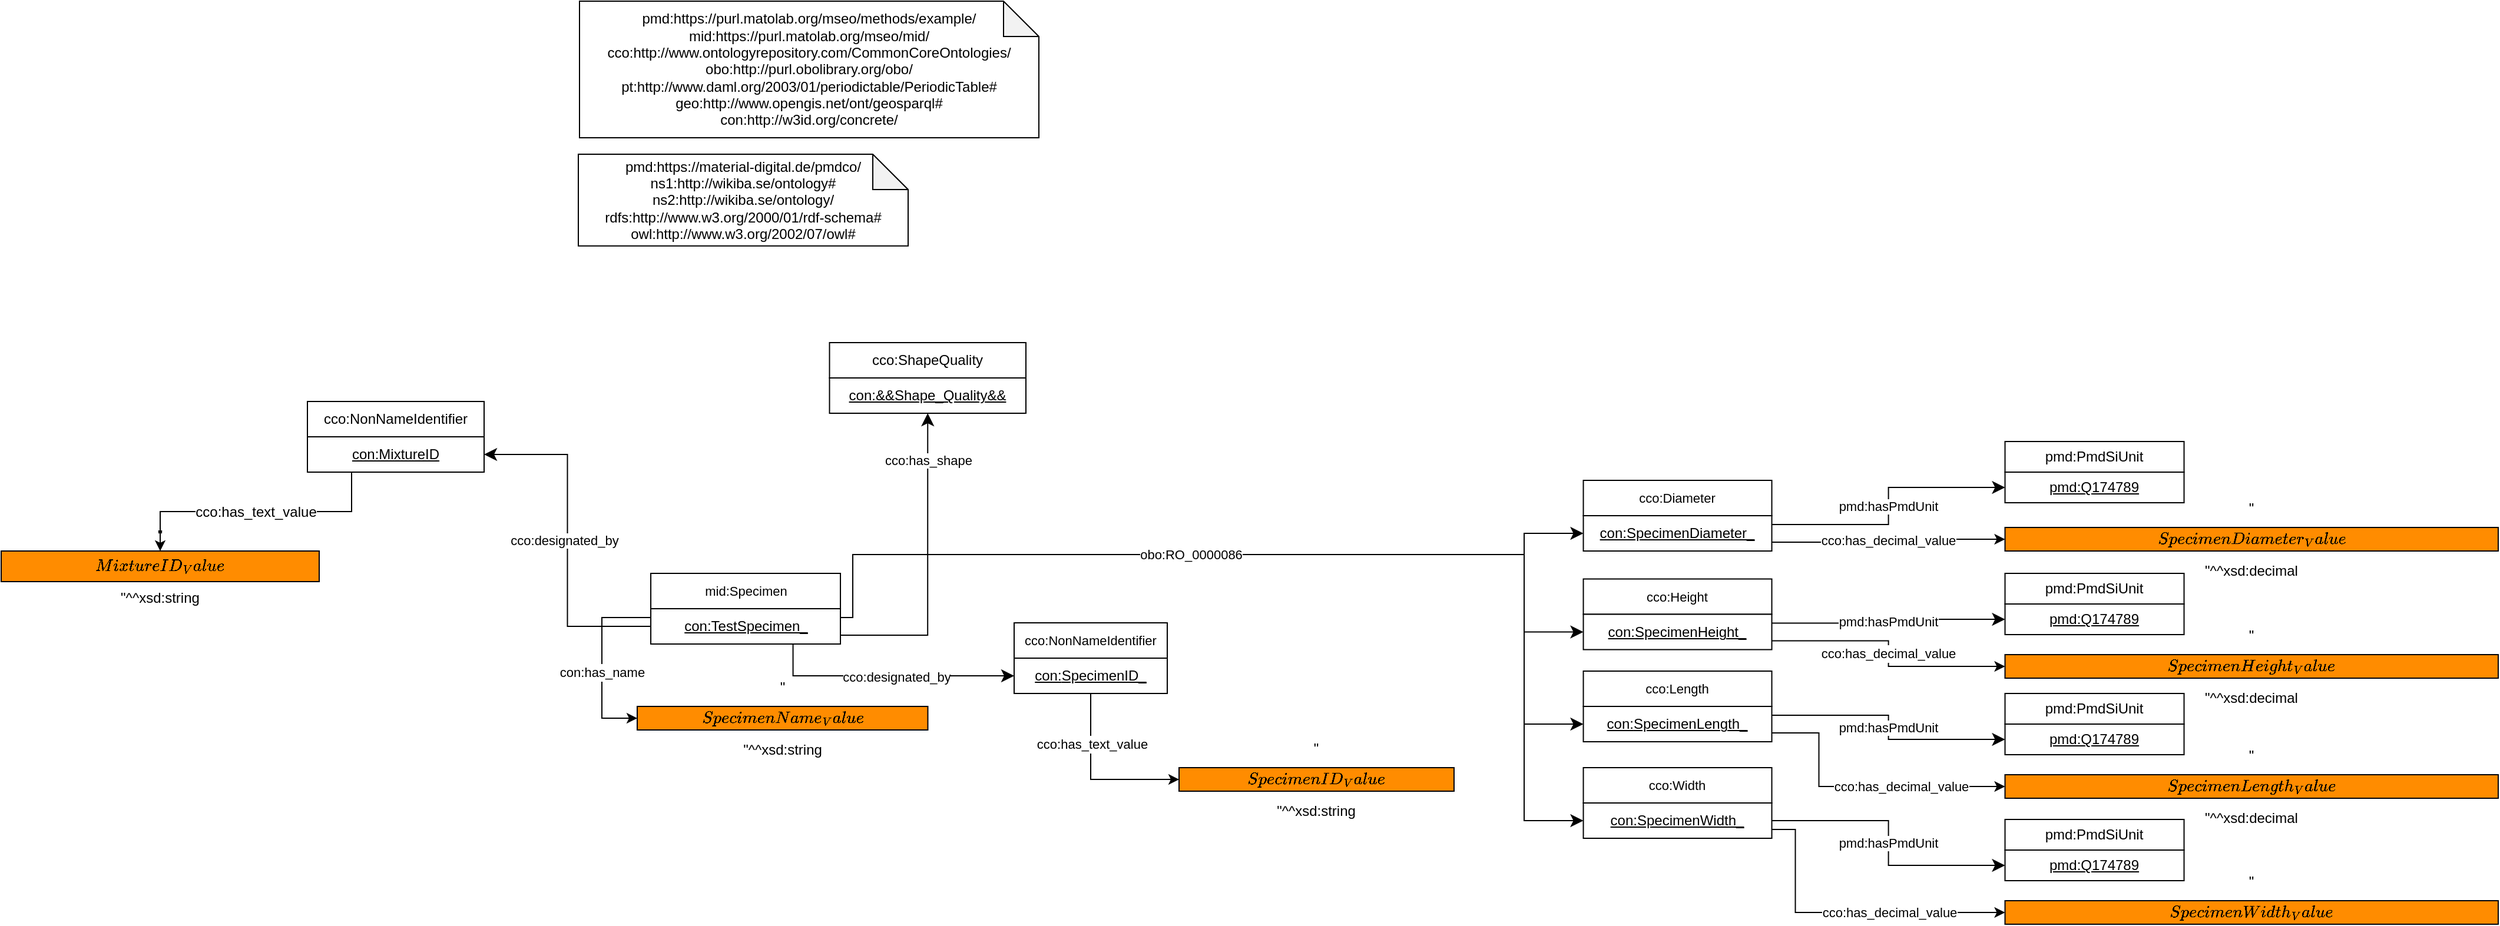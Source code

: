 <mxfile version="15.8.2" type="device"><diagram id="UXIPkQefFEDrWGH3IdC5" name="MiWoEx_neu"><mxGraphModel dx="4370" dy="3375" grid="1" gridSize="10" guides="1" tooltips="1" connect="1" arrows="1" fold="1" page="0" pageScale="1" pageWidth="827" pageHeight="1169" math="0" shadow="0"><root><mxCell id="97505-SNcamct329gDO7-0"/><mxCell id="97505-SNcamct329gDO7-1" parent="97505-SNcamct329gDO7-0"/><object label="mid:Specimen" Type="Class" IRI="https://purl.matolab.org/mseo/mid/Specimen" id="x3j8CUo5KJD_qU_yZJNR-10"><mxCell style="rounded=0;whiteSpace=wrap;html=1;snapToPoint=1;points=[[0.1,0],[0.2,0],[0.3,0],[0.4,0],[0.5,0],[0.6,0],[0.7,0],[0.8,0],[0.9,0],[0,0.1],[0,0.3],[0,0.5],[0,0.7],[0,0.9],[0.1,1],[0.2,1],[0.3,1],[0.4,1],[0.5,1],[0.6,1],[0.7,1],[0.8,1],[0.9,1],[1,0.1],[1,0.3],[1,0.5],[1,0.7],[1,0.9]];fontSize=11;fillColor=#FFFFFF;" parent="97505-SNcamct329gDO7-1" vertex="1"><mxGeometry x="-1398.48" y="-1444" width="161" height="30" as="geometry"/></mxCell></object><object label="&lt;u&gt;&lt;font style=&quot;font-size: 12px&quot;&gt;con:TestSpecimen_&lt;/font&gt;&lt;/u&gt;" Type="Individual" IRI="Null" id="x3j8CUo5KJD_qU_yZJNR-11"><mxCell style="rounded=0;whiteSpace=wrap;html=1;snapToPoint=1;fontSize=11;" parent="97505-SNcamct329gDO7-1" vertex="1"><mxGeometry x="-1398.48" y="-1414" width="161" height="30" as="geometry"/></mxCell></object><object label="cco:Diameter" Type="Class" IRI="http://www.ontologyrepository.com/CommonCoreOntologies/Diameter" id="XZ28hIrj03YIjqoyGXip-53"><mxCell style="rounded=0;whiteSpace=wrap;html=1;snapToPoint=1;points=[[0.1,0],[0.2,0],[0.3,0],[0.4,0],[0.5,0],[0.6,0],[0.7,0],[0.8,0],[0.9,0],[0,0.1],[0,0.3],[0,0.5],[0,0.7],[0,0.9],[0.1,1],[0.2,1],[0.3,1],[0.4,1],[0.5,1],[0.6,1],[0.7,1],[0.8,1],[0.9,1],[1,0.1],[1,0.3],[1,0.5],[1,0.7],[1,0.9]];fontSize=11;fillColor=#FFFFFF;" parent="97505-SNcamct329gDO7-1" vertex="1"><mxGeometry x="-606.74" y="-1523" width="160" height="30" as="geometry"/></mxCell></object><object label="&lt;u&gt;&lt;font style=&quot;font-size: 12px&quot;&gt;con:&lt;/font&gt;&lt;/u&gt;&lt;u&gt;&lt;font style=&quot;font-size: 12px&quot;&gt;SpecimenDiameter_&lt;/font&gt;&lt;/u&gt;" Type="Individual" IRI="Null" id="XZ28hIrj03YIjqoyGXip-54"><mxCell style="rounded=0;whiteSpace=wrap;html=1;snapToPoint=1;fontSize=11;" parent="97505-SNcamct329gDO7-1" vertex="1"><mxGeometry x="-606.74" y="-1493" width="160" height="30" as="geometry"/></mxCell></object><object label="cco:Height" Type="Class" IRI="http://www.ontologyrepository.com/CommonCoreOntologies/Height" id="XZ28hIrj03YIjqoyGXip-55"><mxCell style="rounded=0;whiteSpace=wrap;html=1;snapToPoint=1;points=[[0.1,0],[0.2,0],[0.3,0],[0.4,0],[0.5,0],[0.6,0],[0.7,0],[0.8,0],[0.9,0],[0,0.1],[0,0.3],[0,0.5],[0,0.7],[0,0.9],[0.1,1],[0.2,1],[0.3,1],[0.4,1],[0.5,1],[0.6,1],[0.7,1],[0.8,1],[0.9,1],[1,0.1],[1,0.3],[1,0.5],[1,0.7],[1,0.9]];fontSize=11;fillColor=#FFFFFF;" parent="97505-SNcamct329gDO7-1" vertex="1"><mxGeometry x="-606.74" y="-1439.25" width="160" height="30" as="geometry"/></mxCell></object><object label="&lt;u&gt;&lt;font style=&quot;font-size: 12px&quot;&gt;con:&lt;/font&gt;&lt;/u&gt;&lt;u&gt;&lt;font style=&quot;font-size: 12px&quot;&gt;SpecimenHeight_&lt;/font&gt;&lt;/u&gt;" Type="Individual" IRI="Null" id="XZ28hIrj03YIjqoyGXip-56"><mxCell style="rounded=0;whiteSpace=wrap;html=1;snapToPoint=1;fontSize=11;" parent="97505-SNcamct329gDO7-1" vertex="1"><mxGeometry x="-606.74" y="-1409.25" width="160" height="30" as="geometry"/></mxCell></object><object label="cco:Length" Type="Class" IRI="http://www.ontologyrepository.com/CommonCoreOntologies/Length" id="XZ28hIrj03YIjqoyGXip-57"><mxCell style="rounded=0;whiteSpace=wrap;html=1;snapToPoint=1;points=[[0.1,0],[0.2,0],[0.3,0],[0.4,0],[0.5,0],[0.6,0],[0.7,0],[0.8,0],[0.9,0],[0,0.1],[0,0.3],[0,0.5],[0,0.7],[0,0.9],[0.1,1],[0.2,1],[0.3,1],[0.4,1],[0.5,1],[0.6,1],[0.7,1],[0.8,1],[0.9,1],[1,0.1],[1,0.3],[1,0.5],[1,0.7],[1,0.9]];fontSize=11;fillColor=#FFFFFF;" parent="97505-SNcamct329gDO7-1" vertex="1"><mxGeometry x="-606.74" y="-1361" width="160" height="30" as="geometry"/></mxCell></object><object label="&lt;u&gt;&lt;font style=&quot;font-size: 12px&quot;&gt;con:&lt;/font&gt;&lt;/u&gt;&lt;u&gt;&lt;font style=&quot;font-size: 12px&quot;&gt;SpecimenLength_&lt;/font&gt;&lt;/u&gt;" Type="Individual" IRI="Null" id="XZ28hIrj03YIjqoyGXip-58"><mxCell style="rounded=0;whiteSpace=wrap;html=1;snapToPoint=1;fontSize=11;" parent="97505-SNcamct329gDO7-1" vertex="1"><mxGeometry x="-606.74" y="-1331" width="160" height="30" as="geometry"/></mxCell></object><object label="cco:Width" Type="Class" IRI="http://www.ontologyrepository.com/CommonCoreOntologies/Width" id="XZ28hIrj03YIjqoyGXip-61"><mxCell style="rounded=0;whiteSpace=wrap;html=1;snapToPoint=1;points=[[0.1,0],[0.2,0],[0.3,0],[0.4,0],[0.5,0],[0.6,0],[0.7,0],[0.8,0],[0.9,0],[0,0.1],[0,0.3],[0,0.5],[0,0.7],[0,0.9],[0.1,1],[0.2,1],[0.3,1],[0.4,1],[0.5,1],[0.6,1],[0.7,1],[0.8,1],[0.9,1],[1,0.1],[1,0.3],[1,0.5],[1,0.7],[1,0.9]];fontSize=11;fillColor=#FFFFFF;" parent="97505-SNcamct329gDO7-1" vertex="1"><mxGeometry x="-606.74" y="-1279" width="160" height="30" as="geometry"/></mxCell></object><object label="&lt;u&gt;&lt;font style=&quot;font-size: 12px&quot;&gt;con:&lt;/font&gt;&lt;/u&gt;&lt;u&gt;&lt;font style=&quot;font-size: 12px&quot;&gt;SpecimenWidth_&lt;/font&gt;&lt;/u&gt;" Type="Individual" IRI="Null" id="XZ28hIrj03YIjqoyGXip-62"><mxCell style="rounded=0;whiteSpace=wrap;html=1;snapToPoint=1;fontSize=11;" parent="97505-SNcamct329gDO7-1" vertex="1"><mxGeometry x="-606.74" y="-1249" width="160" height="30" as="geometry"/></mxCell></object><object label="&quot;$$SpecimenDiameter_Value$$&quot;^^xsd:decimal" Type="DataValue" IRI_DT="http://www.w3.org/2001/XMLSchema#decimal" id="XZ28hIrj03YIjqoyGXip-63"><mxCell style="rounded=0;whiteSpace=wrap;html=1;snapToPoint=1;shadow=0;glass=0;sketch=0;strokeColor=default;fontSize=12;fillColor=#FF8C00;" parent="97505-SNcamct329gDO7-1" vertex="1"><mxGeometry x="-248.74" y="-1483" width="418.74" height="20" as="geometry"/></mxCell></object><object label="&quot;$$SpecimenHeight_Value$$&quot;^^xsd:decimal" Type="DataValue" IRI_DT="http://www.w3.org/2001/XMLSchema#decimal" id="XZ28hIrj03YIjqoyGXip-64"><mxCell style="rounded=0;whiteSpace=wrap;html=1;snapToPoint=1;shadow=0;glass=0;sketch=0;strokeColor=default;fontSize=12;fillColor=#FF8C00;" parent="97505-SNcamct329gDO7-1" vertex="1"><mxGeometry x="-248.74" y="-1375" width="418.74" height="20" as="geometry"/></mxCell></object><object label="&lt;u&gt;pmd:Q174789&lt;/u&gt;" Type="Individual" IRI="https://material-digital.de/pmdco/Q174789" id="XZ28hIrj03YIjqoyGXip-65"><mxCell style="rounded=0;whiteSpace=wrap;html=1;fillColor=#FFFFFF;" parent="97505-SNcamct329gDO7-1" vertex="1"><mxGeometry x="-248.74" y="-1418" width="152" height="26" as="geometry"/></mxCell></object><object label="pmd:PmdSiUnit" Type="Class" IRI="https://material-digital.de/pmdco/PmdSiUnit" id="XZ28hIrj03YIjqoyGXip-66"><mxCell style="rounded=0;whiteSpace=wrap;html=1;fillColor=#FFFFFF;" parent="97505-SNcamct329gDO7-1" vertex="1"><mxGeometry x="-248.74" y="-1444" width="152" height="26" as="geometry"/></mxCell></object><object label="pmd:PmdSiUnit" Type="Class" IRI="https://material-digital.de/pmdco/PmdSiUnit" id="XZ28hIrj03YIjqoyGXip-67"><mxCell style="rounded=0;whiteSpace=wrap;html=1;fillColor=#FFFFFF;" parent="97505-SNcamct329gDO7-1" vertex="1"><mxGeometry x="-248.74" y="-1556" width="152" height="26" as="geometry"/></mxCell></object><object label="&lt;u&gt;pmd:Q174789&lt;/u&gt;" Type="Individual" IRI="https://material-digital.de/pmdco/Q174789" id="XZ28hIrj03YIjqoyGXip-68"><mxCell style="rounded=0;whiteSpace=wrap;html=1;fillColor=#FFFFFF;" parent="97505-SNcamct329gDO7-1" vertex="1"><mxGeometry x="-248.74" y="-1530" width="152" height="26" as="geometry"/></mxCell></object><object label="&quot;$$SpecimenLength_Value$$&quot;^^xsd:decimal" Type="DataValue" IRI_DT="http://www.w3.org/2001/XMLSchema#decimal" id="XZ28hIrj03YIjqoyGXip-69"><mxCell style="rounded=0;whiteSpace=wrap;html=1;snapToPoint=1;shadow=0;glass=0;sketch=0;strokeColor=default;fontSize=12;fillColor=#FF8C00;" parent="97505-SNcamct329gDO7-1" vertex="1"><mxGeometry x="-248.74" y="-1273" width="418.74" height="20" as="geometry"/></mxCell></object><object label="pmd:PmdSiUnit" Type="Class" IRI="https://material-digital.de/pmdco/PmdSiUnit" id="XZ28hIrj03YIjqoyGXip-70"><mxCell style="rounded=0;whiteSpace=wrap;html=1;fillColor=#FFFFFF;" parent="97505-SNcamct329gDO7-1" vertex="1"><mxGeometry x="-248.74" y="-1342" width="152" height="26" as="geometry"/></mxCell></object><object label="&lt;u&gt;pmd:Q174789&lt;/u&gt;" Type="Individual" IRI="https://material-digital.de/pmdco/Q174789" id="XZ28hIrj03YIjqoyGXip-71"><mxCell style="rounded=0;whiteSpace=wrap;html=1;fillColor=#FFFFFF;" parent="97505-SNcamct329gDO7-1" vertex="1"><mxGeometry x="-248.74" y="-1316" width="152" height="26" as="geometry"/></mxCell></object><object label="pmd:PmdSiUnit" Type="Class" IRI="https://material-digital.de/pmdco/PmdSiUnit" id="XZ28hIrj03YIjqoyGXip-75"><mxCell style="rounded=0;whiteSpace=wrap;html=1;fillColor=#FFFFFF;" parent="97505-SNcamct329gDO7-1" vertex="1"><mxGeometry x="-248.74" y="-1235" width="152" height="26" as="geometry"/></mxCell></object><object label="&lt;u&gt;pmd:Q174789&lt;/u&gt;" Type="Individual" IRI="https://material-digital.de/pmdco/Q174789" id="XZ28hIrj03YIjqoyGXip-76"><mxCell style="rounded=0;whiteSpace=wrap;html=1;fillColor=#FFFFFF;" parent="97505-SNcamct329gDO7-1" vertex="1"><mxGeometry x="-248.74" y="-1209" width="152" height="26" as="geometry"/></mxCell></object><object label="&quot;$$SpecimenWidth_Value$$&quot;^^xsd:decimal" Type="DataValue" IRI_DT="http://www.w3.org/2001/XMLSchema#decimal" id="XZ28hIrj03YIjqoyGXip-77"><mxCell style="rounded=0;whiteSpace=wrap;html=1;snapToPoint=1;shadow=0;glass=0;sketch=0;strokeColor=default;fontSize=12;fillColor=#FF8C00;" parent="97505-SNcamct329gDO7-1" vertex="1"><mxGeometry x="-248.74" y="-1166" width="418.74" height="20" as="geometry"/></mxCell></object><object label="&lt;font style=&quot;font-size: 11px&quot;&gt;cco:has_decimal_value&lt;/font&gt;" Type="DatatypeProperty" IRI="http://www.ontologyrepository.com/CommonCoreOntologies/has_decimal_value" id="XZ28hIrj03YIjqoyGXip-78"><mxCell style="edgeStyle=orthogonalEdgeStyle;rounded=0;orthogonalLoop=1;jettySize=auto;html=1;fontSize=12;entryX=0;entryY=0.5;entryDx=0;entryDy=0;exitX=1;exitY=0.75;exitDx=0;exitDy=0;fillColor=#FFFFFF;" parent="97505-SNcamct329gDO7-1" source="XZ28hIrj03YIjqoyGXip-56" target="XZ28hIrj03YIjqoyGXip-64" edge="1"><mxGeometry x="-2156.74" y="-578" as="geometry"><mxPoint x="-446.74" y="-1410.5" as="sourcePoint"/><mxPoint x="-326.74" y="-1462" as="targetPoint"/></mxGeometry></mxCell></object><object label="pmd:hasPmdUnit" Type="ObjectProperty" IRI="https://material-digital.de/pmdco/hasPmdUnit" id="XZ28hIrj03YIjqoyGXip-79"><mxCell style="endArrow=classic;html=1;exitX=1;exitY=0.25;exitDx=0;exitDy=0;entryX=0;entryY=0.5;entryDx=0;entryDy=0;endSize=8;arcSize=0;edgeStyle=orthogonalEdgeStyle;fillColor=#FFFFFF;" parent="97505-SNcamct329gDO7-1" source="XZ28hIrj03YIjqoyGXip-56" target="XZ28hIrj03YIjqoyGXip-65" edge="1"><mxGeometry x="-2156.74" y="-578" width="90" height="26" as="geometry"><mxPoint x="-446.74" y="-1425.5" as="sourcePoint"/><mxPoint x="-326.74" y="-1493" as="targetPoint"/></mxGeometry></mxCell></object><object label="&lt;font style=&quot;font-size: 11px&quot;&gt;cco:has_decimal_value&lt;/font&gt;" Type="DatatypeProperty" IRI="http://www.ontologyrepository.com/CommonCoreOntologies/has_decimal_value" id="XZ28hIrj03YIjqoyGXip-80"><mxCell style="edgeStyle=orthogonalEdgeStyle;rounded=0;orthogonalLoop=1;jettySize=auto;html=1;fontSize=12;entryX=0;entryY=0.5;entryDx=0;entryDy=0;exitX=1;exitY=0.75;exitDx=0;exitDy=0;fillColor=#FFFFFF;" parent="97505-SNcamct329gDO7-1" source="XZ28hIrj03YIjqoyGXip-54" target="XZ28hIrj03YIjqoyGXip-63" edge="1"><mxGeometry x="-2156.74" y="-578" as="geometry"><mxPoint x="-446.74" y="-1481.5" as="sourcePoint"/><mxPoint x="-326.74" y="-1552" as="targetPoint"/></mxGeometry></mxCell></object><object label="pmd:hasPmdUnit" Type="ObjectProperty" IRI="https://material-digital.de/pmdco/hasPmdUnit" id="XZ28hIrj03YIjqoyGXip-81"><mxCell style="endArrow=classic;html=1;exitX=1;exitY=0.25;exitDx=0;exitDy=0;entryX=0;entryY=0.5;entryDx=0;entryDy=0;endSize=8;arcSize=0;edgeStyle=orthogonalEdgeStyle;fillColor=#FFFFFF;" parent="97505-SNcamct329gDO7-1" source="XZ28hIrj03YIjqoyGXip-54" target="XZ28hIrj03YIjqoyGXip-68" edge="1"><mxGeometry x="-2156.74" y="-578" width="90" height="26" as="geometry"><mxPoint x="-446.74" y="-1496.5" as="sourcePoint"/><mxPoint x="-326.74" y="-1583" as="targetPoint"/></mxGeometry></mxCell></object><object label="pmd:hasPmdUnit" Type="ObjectProperty" IRI="https://material-digital.de/pmdco/hasPmdUnit" id="XZ28hIrj03YIjqoyGXip-82"><mxCell style="endArrow=classic;html=1;exitX=1;exitY=0.25;exitDx=0;exitDy=0;entryX=0;entryY=0.5;entryDx=0;entryDy=0;endSize=8;arcSize=0;edgeStyle=orthogonalEdgeStyle;fillColor=#FFFFFF;" parent="97505-SNcamct329gDO7-1" source="XZ28hIrj03YIjqoyGXip-58" target="XZ28hIrj03YIjqoyGXip-71" edge="1"><mxGeometry x="-2156.74" y="-578" width="90" height="26" as="geometry"><mxPoint x="-446.74" y="-1356.5" as="sourcePoint"/><mxPoint x="-326.74" y="-1406" as="targetPoint"/></mxGeometry></mxCell></object><object label="&lt;font style=&quot;font-size: 11px&quot;&gt;cco:has_decimal_value&lt;/font&gt;" Type="DatatypeProperty" IRI="http://www.ontologyrepository.com/CommonCoreOntologies/has_decimal_value" id="XZ28hIrj03YIjqoyGXip-83"><mxCell style="edgeStyle=orthogonalEdgeStyle;rounded=0;orthogonalLoop=1;jettySize=auto;html=1;fontSize=12;exitX=1;exitY=0.75;exitDx=0;exitDy=0;entryX=0;entryY=0.5;entryDx=0;entryDy=0;fillColor=#FFFFFF;" parent="97505-SNcamct329gDO7-1" source="XZ28hIrj03YIjqoyGXip-58" target="XZ28hIrj03YIjqoyGXip-69" edge="1"><mxGeometry x="-2156.74" y="-578" as="geometry"><mxPoint x="-446.74" y="-1341.5" as="sourcePoint"/><mxPoint x="-336.74" y="-1375" as="targetPoint"/><mxPoint x="11" y="23" as="offset"/><Array as="points"><mxPoint x="-406.74" y="-1308"/><mxPoint x="-406.74" y="-1263"/></Array></mxGeometry></mxCell></object><object label="pmd:hasPmdUnit" Type="ObjectProperty" IRI="https://material-digital.de/pmdco/hasPmdUnit" id="XZ28hIrj03YIjqoyGXip-86"><mxCell style="endArrow=classic;html=1;exitX=1;exitY=0.5;exitDx=0;exitDy=0;entryX=0;entryY=0.5;entryDx=0;entryDy=0;endSize=8;arcSize=0;edgeStyle=orthogonalEdgeStyle;fillColor=#FFFFFF;" parent="97505-SNcamct329gDO7-1" source="XZ28hIrj03YIjqoyGXip-62" target="XZ28hIrj03YIjqoyGXip-76" edge="1"><mxGeometry x="-2156.74" y="-578" width="90" height="26" as="geometry"><mxPoint x="-446.74" y="-1215.5" as="sourcePoint"/><mxPoint x="-326.74" y="-1226" as="targetPoint"/></mxGeometry></mxCell></object><object label="&lt;font style=&quot;font-size: 11px&quot;&gt;cco:has_decimal_value&lt;/font&gt;" Type="DatatypeProperty" IRI="http://www.ontologyrepository.com/CommonCoreOntologies/has_decimal_value" id="XZ28hIrj03YIjqoyGXip-87"><mxCell style="edgeStyle=orthogonalEdgeStyle;rounded=0;orthogonalLoop=1;jettySize=auto;html=1;fontSize=12;entryX=0;entryY=0.5;entryDx=0;entryDy=0;exitX=1;exitY=0.75;exitDx=0;exitDy=0;fillColor=#FFFFFF;" parent="97505-SNcamct329gDO7-1" source="XZ28hIrj03YIjqoyGXip-62" target="XZ28hIrj03YIjqoyGXip-77" edge="1"><mxGeometry x="-2156.74" y="-578" as="geometry"><mxPoint x="-446.74" y="-1200.5" as="sourcePoint"/><mxPoint x="-326.74" y="-1195" as="targetPoint"/><Array as="points"><mxPoint x="-426.74" y="-1226"/><mxPoint x="-426.74" y="-1156"/></Array><mxPoint x="1" y="35" as="offset"/></mxGeometry></mxCell></object><object label="cco:NonNameIdentifier" Type="Class" IRI="http://www.ontologyrepository.com/CommonCoreOntologies/NonNameIdentifier" id="YiSI-3_hxDZqlvMmnj0z-49"><mxCell style="rounded=0;whiteSpace=wrap;html=1;snapToPoint=1;points=[[0.1,0],[0.2,0],[0.3,0],[0.4,0],[0.5,0],[0.6,0],[0.7,0],[0.8,0],[0.9,0],[0,0.1],[0,0.3],[0,0.5],[0,0.7],[0,0.9],[0.1,1],[0.2,1],[0.3,1],[0.4,1],[0.5,1],[0.6,1],[0.7,1],[0.8,1],[0.9,1],[1,0.1],[1,0.3],[1,0.5],[1,0.7],[1,0.9]];fontSize=11;fillColor=#FFFFFF;" parent="97505-SNcamct329gDO7-1" vertex="1"><mxGeometry x="-1090" y="-1402" width="130" height="30" as="geometry"/></mxCell></object><object label="&lt;u style=&quot;font-size: 12px&quot;&gt;con:&lt;/u&gt;&lt;u&gt;&lt;font style=&quot;font-size: 12px&quot;&gt;SpecimenID_&lt;/font&gt;&lt;/u&gt;" Type="Individual" IRI="Null" id="YiSI-3_hxDZqlvMmnj0z-50"><mxCell style="rounded=0;whiteSpace=wrap;html=1;snapToPoint=1;fontSize=11;" parent="97505-SNcamct329gDO7-1" vertex="1"><mxGeometry x="-1090" y="-1372" width="130" height="30" as="geometry"/></mxCell></object><object label="cco:designated_by" Type="ObjectProperty" IRI="http://www.ontologyrepository.com/CommonCoreOntologies/designated_by" id="YiSI-3_hxDZqlvMmnj0z-51"><mxCell style="endArrow=classic;html=1;endSize=8;arcSize=0;edgeStyle=orthogonalEdgeStyle;entryX=0;entryY=0.5;entryDx=0;entryDy=0;fillColor=#FFFFFF;exitX=0.75;exitY=1;exitDx=0;exitDy=0;" parent="97505-SNcamct329gDO7-1" source="x3j8CUo5KJD_qU_yZJNR-11" target="YiSI-3_hxDZqlvMmnj0z-50" edge="1"><mxGeometry width="90" height="26" as="geometry"><mxPoint x="-1176.74" y="-1505" as="sourcePoint"/><mxPoint x="-2404.74" y="1921" as="targetPoint"/><mxPoint x="-6" y="14" as="offset"/></mxGeometry></mxCell></object><object label="&quot;$$SpecimenID_Value$$&quot;^^xsd:string" Type="DataValue" IRI_DT="http://www.w3.org/2001/XMLSchema#string" id="YiSI-3_hxDZqlvMmnj0z-52"><mxCell style="rounded=0;whiteSpace=wrap;html=1;snapToPoint=1;shadow=0;glass=0;sketch=0;strokeColor=default;fontSize=12;fillColor=#FF8C00;" parent="97505-SNcamct329gDO7-1" vertex="1"><mxGeometry x="-950" y="-1279" width="233.48" height="20" as="geometry"/></mxCell></object><object label="&lt;font style=&quot;font-size: 11px&quot;&gt;cco:has_text_value&lt;/font&gt;" Type="DatatypeProperty" IRI="http://www.ontologyrepository.com/CommonCoreOntologies/has_text_value" id="YiSI-3_hxDZqlvMmnj0z-53"><mxCell style="edgeStyle=orthogonalEdgeStyle;rounded=0;orthogonalLoop=1;jettySize=auto;html=1;fontSize=12;entryX=0;entryY=0.5;entryDx=0;entryDy=0;exitX=0.5;exitY=1;exitDx=0;exitDy=0;fillColor=#FFFFFF;" parent="97505-SNcamct329gDO7-1" source="YiSI-3_hxDZqlvMmnj0z-50" target="YiSI-3_hxDZqlvMmnj0z-52" edge="1"><mxGeometry as="geometry"><mxPoint x="-973.77" y="-1422.75" as="sourcePoint"/><mxPoint x="-1376.27" y="-78.75" as="targetPoint"/><mxPoint x="-37" y="6" as="offset"/></mxGeometry></mxCell></object><object label="pmd:https://material-digital.de/pmdco/&lt;br/&gt;ns1:http://wikiba.se/ontology#&lt;br/&gt;ns2:http://wikiba.se/ontology/&lt;br/&gt;rdfs:http://www.w3.org/2000/01/rdf-schema#&lt;br/&gt;owl:http://www.w3.org/2002/07/owl#&lt;br/&gt;" Type="Namespace" id="ruoCuIgoFp16ZF_0LyHv-2"><mxCell style="shape=note;whiteSpace=wrap;html=1;backgroundOutline=1;darkOpacity=0.05;" parent="97505-SNcamct329gDO7-1" vertex="1"><mxGeometry x="-1460" y="-1800" width="280" height="77.93" as="geometry"/></mxCell></object><object label="pmd:https://purl.matolab.org/mseo/methods/example/&lt;br&gt;mid:https://purl.matolab.org/mseo/mid/&lt;br&gt;cco:http://www.ontologyrepository.com/CommonCoreOntologies/&lt;br&gt;obo:http://purl.obolibrary.org/obo/&lt;br&gt;pt:http://www.daml.org/2003/01/periodictable/PeriodicTable#&lt;br&gt;geo:http://www.opengis.net/ont/geosparql#&lt;br&gt;con:&lt;span style=&quot;text-align: left&quot;&gt;http://w3id.org/concrete/&lt;/span&gt;" Type="Namespace" id="ruoCuIgoFp16ZF_0LyHv-3"><mxCell style="shape=note;whiteSpace=wrap;html=1;backgroundOutline=1;darkOpacity=0.05;" parent="97505-SNcamct329gDO7-1" vertex="1"><mxGeometry x="-1459" y="-1930" width="390" height="116" as="geometry"/></mxCell></object><object label="obo:RO_0000086" Type="ObjectProperty" IRI="http://purl.obolibrary.org/obo/RO_0000086" id="bk2kTeLw0D9dxrtDLXrW-20"><mxCell style="endArrow=classic;html=1;exitX=1;exitY=0.25;exitDx=0;exitDy=0;endSize=8;arcSize=0;edgeStyle=orthogonalEdgeStyle;entryX=0;entryY=0.5;entryDx=0;entryDy=0;" parent="97505-SNcamct329gDO7-1" source="x3j8CUo5KJD_qU_yZJNR-11" target="XZ28hIrj03YIjqoyGXip-54" edge="1"><mxGeometry width="90" height="26" as="geometry"><mxPoint x="-1048.267" y="-1583.92" as="sourcePoint"/><mxPoint x="-696.74" y="-1618" as="targetPoint"/><Array as="points"><mxPoint x="-1227" y="-1406"/><mxPoint x="-1227" y="-1460"/><mxPoint x="-657" y="-1460"/><mxPoint x="-657" y="-1478"/></Array><mxPoint x="-18" y="-18" as="offset"/></mxGeometry></mxCell></object><object label="obo:RO_0000086" Type="ObjectProperty" IRI="http://purl.obolibrary.org/obo/RO_0000086" id="bk2kTeLw0D9dxrtDLXrW-21"><mxCell style="endArrow=classic;html=1;exitX=1;exitY=0.25;exitDx=0;exitDy=0;entryX=0;entryY=0.5;entryDx=0;entryDy=0;endSize=8;arcSize=0;edgeStyle=orthogonalEdgeStyle;" parent="97505-SNcamct329gDO7-1" source="x3j8CUo5KJD_qU_yZJNR-11" target="XZ28hIrj03YIjqoyGXip-56" edge="1"><mxGeometry width="90" height="26" as="geometry"><mxPoint x="-1227.48" y="-1396.5" as="sourcePoint"/><mxPoint x="-596.74" y="-1573.5" as="targetPoint"/><Array as="points"><mxPoint x="-1227" y="-1406"/><mxPoint x="-1227" y="-1460"/><mxPoint x="-657" y="-1460"/><mxPoint x="-657" y="-1394"/></Array><mxPoint x="-18" y="-60" as="offset"/></mxGeometry></mxCell></object><object label="obo:RO_0000086" Type="ObjectProperty" IRI="http://purl.obolibrary.org/obo/RO_0000086" id="bk2kTeLw0D9dxrtDLXrW-22"><mxCell style="endArrow=classic;html=1;exitX=1;exitY=0.25;exitDx=0;exitDy=0;entryX=0;entryY=0.5;entryDx=0;entryDy=0;endSize=8;arcSize=0;edgeStyle=orthogonalEdgeStyle;" parent="97505-SNcamct329gDO7-1" source="x3j8CUo5KJD_qU_yZJNR-11" target="XZ28hIrj03YIjqoyGXip-58" edge="1"><mxGeometry width="90" height="26" as="geometry"><mxPoint x="-1227.48" y="-1396.5" as="sourcePoint"/><mxPoint x="-596.74" y="-1502.5" as="targetPoint"/><Array as="points"><mxPoint x="-1227" y="-1406"/><mxPoint x="-1227" y="-1460"/><mxPoint x="-657" y="-1460"/><mxPoint x="-657" y="-1316"/></Array><mxPoint x="-18" y="-99" as="offset"/></mxGeometry></mxCell></object><object label="obo:RO_0000086" Type="ObjectProperty" IRI="http://purl.obolibrary.org/obo/RO_0000086" id="bk2kTeLw0D9dxrtDLXrW-23"><mxCell style="endArrow=classic;html=1;exitX=1;exitY=0.25;exitDx=0;exitDy=0;entryX=0;entryY=0.5;entryDx=0;entryDy=0;endSize=8;arcSize=0;edgeStyle=orthogonalEdgeStyle;" parent="97505-SNcamct329gDO7-1" source="x3j8CUo5KJD_qU_yZJNR-11" target="XZ28hIrj03YIjqoyGXip-62" edge="1"><mxGeometry width="90" height="26" as="geometry"><mxPoint x="-1227.48" y="-1396.5" as="sourcePoint"/><mxPoint x="-596.74" y="-1433.5" as="targetPoint"/><Array as="points"><mxPoint x="-1227" y="-1406"/><mxPoint x="-1227" y="-1460"/><mxPoint x="-657" y="-1460"/><mxPoint x="-657" y="-1234"/></Array><mxPoint x="-18" y="-140" as="offset"/></mxGeometry></mxCell></object><object label="&lt;font style=&quot;font-size: 11px&quot;&gt;con:has_name&lt;/font&gt;" Type="DatatypeProperty" IRI="http://www.ontologyrepository.com/CommonCoreOntologies/has_text_value" id="5ub4DBaPAbviy1-sRNZa-0"><mxCell style="edgeStyle=orthogonalEdgeStyle;rounded=0;orthogonalLoop=1;jettySize=auto;html=1;fontSize=12;entryX=0;entryY=0.5;entryDx=0;entryDy=0;exitX=0;exitY=0.25;exitDx=0;exitDy=0;fillColor=#FFFFFF;" parent="97505-SNcamct329gDO7-1" source="x3j8CUo5KJD_qU_yZJNR-11" target="5ub4DBaPAbviy1-sRNZa-1" edge="1"><mxGeometry as="geometry"><mxPoint x="-1420.0" y="-1528.75" as="sourcePoint"/><mxPoint x="-1300.47" y="-1487.25" as="targetPoint"/><mxPoint x="-36" y="4" as="offset"/><Array as="points"><mxPoint x="-1440" y="-1406"/><mxPoint x="-1440" y="-1321"/></Array></mxGeometry></mxCell></object><object label="&quot;$$SpecimenName_Value$$&quot;^^xsd:string" Type="DataValue" IRI_DT="http://www.w3.org/2001/XMLSchema#string" id="5ub4DBaPAbviy1-sRNZa-1"><mxCell style="rounded=0;whiteSpace=wrap;html=1;snapToPoint=1;shadow=0;glass=0;sketch=0;strokeColor=default;fontSize=12;fillColor=#FF8C00;" parent="97505-SNcamct329gDO7-1" vertex="1"><mxGeometry x="-1410" y="-1331" width="246.74" height="20" as="geometry"/></mxCell></object><object label="cco:has_shape" Type="ObjectProperty" IRI="http://www.ontologyrepository.com/CommonCoreOntologies/designated_by" id="NSReYvH9kyoVnUC5IxK8-0"><mxCell style="endArrow=classic;html=1;endSize=8;arcSize=0;edgeStyle=orthogonalEdgeStyle;fillColor=#FFFFFF;exitX=1;exitY=0.75;exitDx=0;exitDy=0;entryX=0.5;entryY=1;entryDx=0;entryDy=0;" parent="97505-SNcamct329gDO7-1" source="x3j8CUo5KJD_qU_yZJNR-11" edge="1" target="t23TPOSmphIJ_DLjvFOq-2"><mxGeometry width="90" height="26" as="geometry"><mxPoint x="-1290" y="-1547" as="sourcePoint"/><mxPoint x="-1210" y="-1550" as="targetPoint"/><mxPoint x="37" y="-54" as="offset"/></mxGeometry></mxCell></object><object label="cco:ShapeQuality" Type="Class" IRI="http://www.ontologyrepository.com/CommonCoreOntologies/ShapeQuality" id="t23TPOSmphIJ_DLjvFOq-1"><mxCell style="rounded=0;whiteSpace=wrap;html=1;snapToPoint=1;points=[[0.1,0],[0.2,0],[0.3,0],[0.4,0],[0.5,0],[0.6,0],[0.7,0],[0.8,0],[0.9,0],[0,0.1],[0,0.3],[0,0.5],[0,0.7],[0,0.9],[0.1,1],[0.2,1],[0.3,1],[0.4,1],[0.5,1],[0.6,1],[0.7,1],[0.8,1],[0.9,1],[1,0.1],[1,0.3],[1,0.5],[1,0.7],[1,0.9]];fillColor=#FFFFFF;" vertex="1" parent="97505-SNcamct329gDO7-1"><mxGeometry x="-1246.74" y="-1640" width="166.74" height="30" as="geometry"/></mxCell></object><object label="&lt;u&gt;con:&amp;amp;&amp;amp;Shape_Quality&amp;amp;&amp;amp;&lt;/u&gt;" Type="Individual" IRI="Null" id="t23TPOSmphIJ_DLjvFOq-2"><mxCell style="rounded=0;whiteSpace=wrap;html=1;snapToPoint=1;" vertex="1" parent="97505-SNcamct329gDO7-1"><mxGeometry x="-1246.74" y="-1610" width="166.74" height="30" as="geometry"/></mxCell></object><object label="cco:designated_by" Type="ObjectProperty" IRI="http://www.ontologyrepository.com/CommonCoreOntologies/designated_by" id="t23TPOSmphIJ_DLjvFOq-3"><mxCell style="endArrow=classic;html=1;exitX=0;exitY=0.5;exitDx=0;exitDy=0;entryX=1;entryY=0.5;entryDx=0;entryDy=0;endSize=8;arcSize=0;edgeStyle=orthogonalEdgeStyle;" edge="1" parent="97505-SNcamct329gDO7-1" source="x3j8CUo5KJD_qU_yZJNR-11" target="t23TPOSmphIJ_DLjvFOq-5"><mxGeometry x="-635" y="81.5" width="90" height="26" as="geometry"><mxPoint x="-1570" y="-1543.5" as="sourcePoint"/><mxPoint x="-1414" y="-1543.5" as="targetPoint"/><mxPoint x="-3" as="offset"/></mxGeometry></mxCell></object><object label="cco:NonNameIdentifier" Type="Class" IRI="http://www.ontologyrepository.com/CommonCoreOntologies/NonNameIdentifier" id="t23TPOSmphIJ_DLjvFOq-4"><mxCell style="rounded=0;whiteSpace=wrap;html=1;snapToPoint=1;points=[[0.1,0],[0.2,0],[0.3,0],[0.4,0],[0.5,0],[0.6,0],[0.7,0],[0.8,0],[0.9,0],[0,0.1],[0,0.3],[0,0.5],[0,0.7],[0,0.9],[0.1,1],[0.2,1],[0.3,1],[0.4,1],[0.5,1],[0.6,1],[0.7,1],[0.8,1],[0.9,1],[1,0.1],[1,0.3],[1,0.5],[1,0.7],[1,0.9]];fillColor=#FFFFFF;" vertex="1" parent="97505-SNcamct329gDO7-1"><mxGeometry x="-1690" y="-1590" width="150" height="30" as="geometry"/></mxCell></object><object label="&lt;u&gt;con:MixtureID&lt;/u&gt;" Type="Individual" IRI="Null" id="t23TPOSmphIJ_DLjvFOq-5"><mxCell style="rounded=0;whiteSpace=wrap;html=1;snapToPoint=1;" vertex="1" parent="97505-SNcamct329gDO7-1"><mxGeometry x="-1690" y="-1560" width="150" height="30" as="geometry"/></mxCell></object><object label="cco:has_text_value" Type="DatatypeProperty" IRI="http://www.ontologyrepository.com/CommonCoreOntologies/has_text_value" id="t23TPOSmphIJ_DLjvFOq-6"><mxCell style="edgeStyle=orthogonalEdgeStyle;rounded=0;orthogonalLoop=1;jettySize=auto;html=1;exitX=0.25;exitY=1;exitDx=0;exitDy=0;fontSize=12;entryX=0.5;entryY=0;entryDx=0;entryDy=0;" edge="1" parent="97505-SNcamct329gDO7-1" source="t23TPOSmphIJ_DLjvFOq-5" target="t23TPOSmphIJ_DLjvFOq-7"><mxGeometry x="-678" y="310" as="geometry"><mxPoint x="-1760" y="-1419" as="sourcePoint"/><mxPoint x="-1596" y="-1419" as="targetPoint"/><mxPoint as="offset"/></mxGeometry></mxCell></object><object label="&quot;$$MixtureID_Value$$&quot;^^xsd:string" Type="DataValue" IRI_DT="http://www.w3.org/2001/XMLSchema#string" id="t23TPOSmphIJ_DLjvFOq-7"><mxCell style="rounded=0;whiteSpace=wrap;html=1;fillColor=#FF8C00;" vertex="1" parent="97505-SNcamct329gDO7-1"><mxGeometry x="-1950" y="-1463" width="270" height="26" as="geometry"/></mxCell></object></root></mxGraphModel></diagram></mxfile>